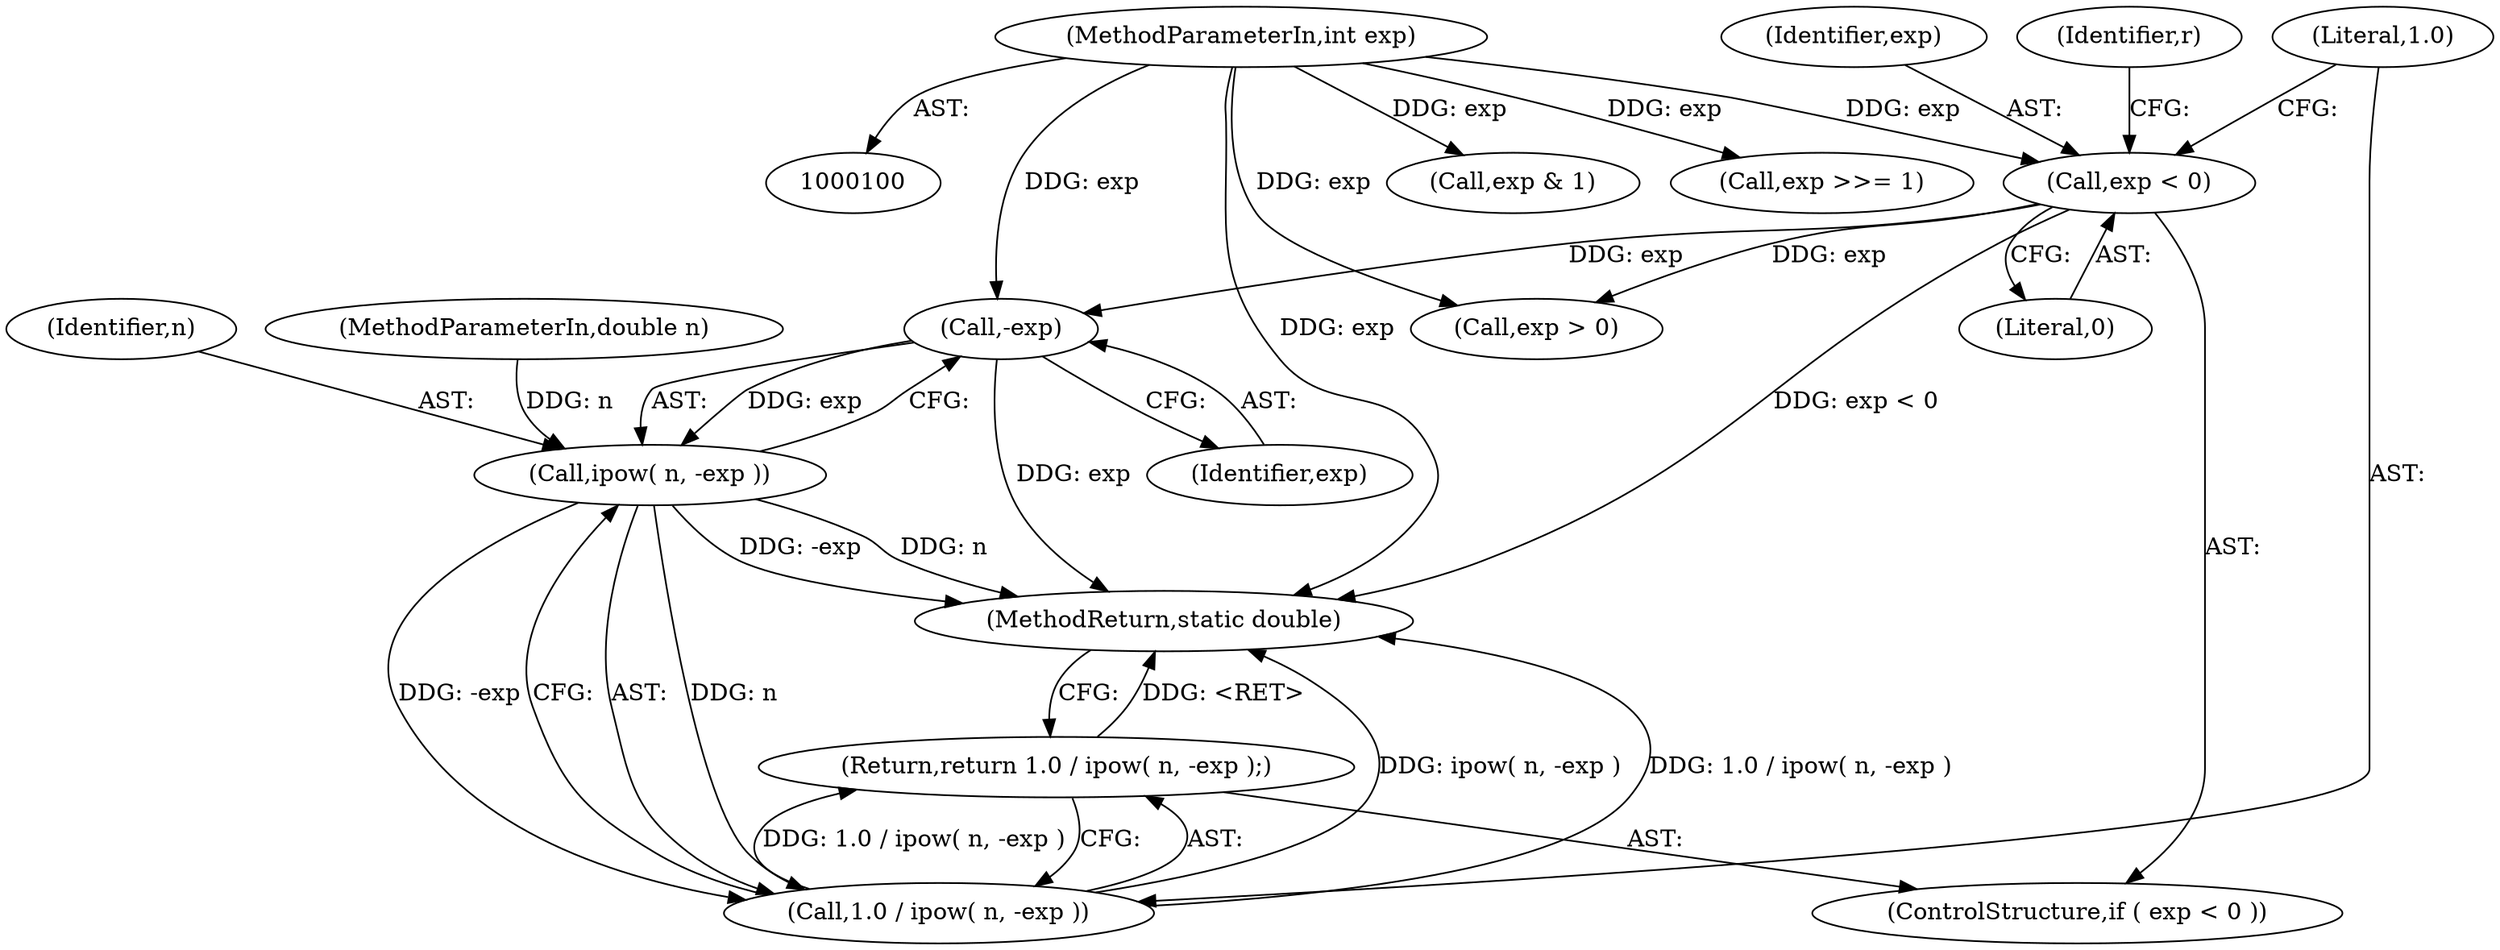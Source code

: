 digraph "1_iperf_91f2fa59e8ed80dfbf400add0164ee0e508e412a_34@del" {
"1000114" [label="(Call,-exp)"];
"1000106" [label="(Call,exp < 0)"];
"1000102" [label="(MethodParameterIn,int exp)"];
"1000112" [label="(Call,ipow( n, -exp ))"];
"1000110" [label="(Call,1.0 / ipow( n, -exp ))"];
"1000109" [label="(Return,return 1.0 / ipow( n, -exp );)"];
"1000115" [label="(Identifier,exp)"];
"1000102" [label="(MethodParameterIn,int exp)"];
"1000105" [label="(ControlStructure,if ( exp < 0 ))"];
"1000120" [label="(Call,exp > 0)"];
"1000111" [label="(Literal,1.0)"];
"1000117" [label="(Identifier,r)"];
"1000107" [label="(Identifier,exp)"];
"1000125" [label="(Call,exp & 1)"];
"1000131" [label="(Call,exp >>= 1)"];
"1000106" [label="(Call,exp < 0)"];
"1000114" [label="(Call,-exp)"];
"1000108" [label="(Literal,0)"];
"1000113" [label="(Identifier,n)"];
"1000110" [label="(Call,1.0 / ipow( n, -exp ))"];
"1000112" [label="(Call,ipow( n, -exp ))"];
"1000109" [label="(Return,return 1.0 / ipow( n, -exp );)"];
"1000139" [label="(MethodReturn,static double)"];
"1000101" [label="(MethodParameterIn,double n)"];
"1000114" -> "1000112"  [label="AST: "];
"1000114" -> "1000115"  [label="CFG: "];
"1000115" -> "1000114"  [label="AST: "];
"1000112" -> "1000114"  [label="CFG: "];
"1000114" -> "1000139"  [label="DDG: exp"];
"1000114" -> "1000112"  [label="DDG: exp"];
"1000106" -> "1000114"  [label="DDG: exp"];
"1000102" -> "1000114"  [label="DDG: exp"];
"1000106" -> "1000105"  [label="AST: "];
"1000106" -> "1000108"  [label="CFG: "];
"1000107" -> "1000106"  [label="AST: "];
"1000108" -> "1000106"  [label="AST: "];
"1000111" -> "1000106"  [label="CFG: "];
"1000117" -> "1000106"  [label="CFG: "];
"1000106" -> "1000139"  [label="DDG: exp < 0"];
"1000102" -> "1000106"  [label="DDG: exp"];
"1000106" -> "1000120"  [label="DDG: exp"];
"1000102" -> "1000100"  [label="AST: "];
"1000102" -> "1000139"  [label="DDG: exp"];
"1000102" -> "1000120"  [label="DDG: exp"];
"1000102" -> "1000125"  [label="DDG: exp"];
"1000102" -> "1000131"  [label="DDG: exp"];
"1000112" -> "1000110"  [label="AST: "];
"1000113" -> "1000112"  [label="AST: "];
"1000110" -> "1000112"  [label="CFG: "];
"1000112" -> "1000139"  [label="DDG: -exp"];
"1000112" -> "1000139"  [label="DDG: n"];
"1000112" -> "1000110"  [label="DDG: n"];
"1000112" -> "1000110"  [label="DDG: -exp"];
"1000101" -> "1000112"  [label="DDG: n"];
"1000110" -> "1000109"  [label="AST: "];
"1000111" -> "1000110"  [label="AST: "];
"1000109" -> "1000110"  [label="CFG: "];
"1000110" -> "1000139"  [label="DDG: ipow( n, -exp )"];
"1000110" -> "1000139"  [label="DDG: 1.0 / ipow( n, -exp )"];
"1000110" -> "1000109"  [label="DDG: 1.0 / ipow( n, -exp )"];
"1000109" -> "1000105"  [label="AST: "];
"1000139" -> "1000109"  [label="CFG: "];
"1000109" -> "1000139"  [label="DDG: <RET>"];
}
